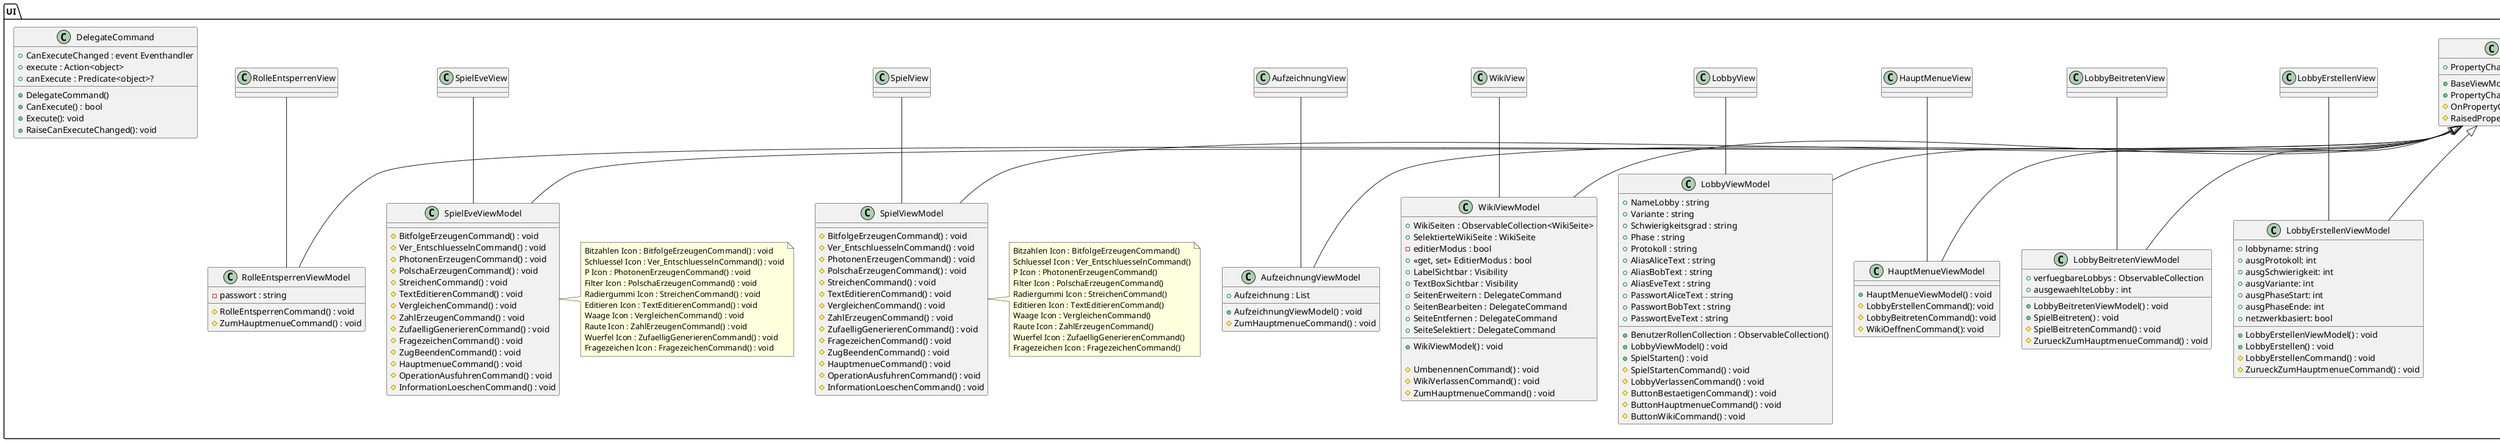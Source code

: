 @startuml name

skinparam pageMargin 10
skinparam pageExternalColor gray
skinparam pageBorderColor black

/'************************************************************'/
/'PACKAGE UI												  '/
/'************************************************************'/
package UI
{
	together{
		class MainViewModel
		{
			+ MainViewModel(Navigator)
			+ CurrentViewModel : BaseViewModel
			- OnCurrentViewModelChanged() : void
		}

		class Navigator
		{
			+ CurrentViewModel() : BaseViewModel
			+ CurrentViewModelChanged() : Event Action
			- OnCurrentViewModelChanged() : void
		}

		class BaseViewModel
		{
			+ PropertyChanged : event
			+ BaseViewModel() : void
			+ PropertyChangedEventHandler() : event
			# OnPropertyChanged() : void
			# RaisedPropertyChanged() : void
		}
	}

	together{
		class LobbyErstellenViewModel
		{
			+ lobbyname: string 
			+ ausgProtokoll: int 
			+ ausgSchwierigkeit: int 
			+ ausgVariante: int 
			+ ausgPhaseStart: int 
			+ ausgPhaseEnde: int 
			+ netzwerkbasiert: bool 
			+ LobbyErstellenViewModel() : void
			+ LobbyErstellen() : void
			# LobbyErstellenCommand() : void
			# ZurueckZumHauptmenueCommand() : void
		}

		class LobbyErstellenView
		{
		}
	}
	
	together{
		class LobbyBeitretenViewModel
		{
			+ verfuegbareLobbys : ObservableCollection 
			+ ausgewaehlteLobby : int 
			+ LobbyBeitretenViewModel() : void 
			+ SpielBeitreten() : void 
			# SpielBeitretenCommand() : void 
			# ZurueckZumHauptmenueCommand() : void 
		}

		class LobbyBeitretenView
		{
		}
	}
	
	together{
		class HauptMenueViewModel
		{
			+ HauptMenueViewModel() : void
			# LobbyErstellenCommand(): void
			# LobbyBeitretenCommand(): void
			# WikiOeffnenCommand(): void
		}
			
		class HauptMenueView
		{
		}
	}
	
	together{
		class LobbyViewModel
		{
			+ NameLobby : string
			+ Variante : string
			+ Schwierigkeitsgrad : string
			+ Phase : string
			+ Protokoll : string
			+ AliasAliceText : string
			+ AliasBobText : string
			+ AliasEveText : string
			+ PasswortAliceText : string
			+ PasswortBobText : string
			+ PasswortEveText : string
			+ BenutzerRollenCollection : ObservableCollection()
			+ LobbyViewModel() : void
			+ SpielStarten() : void
			# SpielStartenCommand() : void
			# LobbyVerlassenCommand() : void
			# ButtonBestaetigenCommand() : void
			# ButtonHauptmenueCommand() : void
			# ButtonWikiCommand() : void
		}

		class LobbyView
		{
		}
	}
	
	together{
		class WikiViewModel
		{
			+ WikiSeiten : ObservableCollection<WikiSeite>
			+ SelektierteWikiSeite : WikiSeite
			- editierModus : bool
			+ <<get, set>> EditierModus : bool
			+ LabelSichtbar : Visibility
			+ TextBoxSichtbar : Visibility
			+ SeitenErweitern : DelegateCommand
			+ SeitenBearbeiten : DelegateCommand
			+ SeiteEntfernen : DelegateCommand
			+ SeiteSelektiert : DelegateCommand
			+ WikiViewModel() : void

			# UmbenennenCommand() : void
			# WikiVerlassenCommand() : void
			# ZumHauptmenueCommand() : void
		}

		class WikiView
		{
		}
	}
	

	together{
		class AufzeichnungViewModel
		{
			+ Aufzeichnung : List
			+ AufzeichnungViewModel() : void
			# ZumHauptmenueCommand() : void
		}

		class AufzeichnungView
		{
		}
	}

	together{
		class SpielViewModel
		{
			# BitfolgeErzeugenCommand() : void /'Bitzahlen Icon'/
			# Ver_EntschluesselnCommand() : void /'Schluessel Icon'/
			# PhotonenErzeugenCommand() : void /'P Icon'/
			# PolschaErzeugenCommand() : void /'Filter Icon'/
			# StreichenCommand() : void /'Radiergummi Icon'/
			# TextEditierenCommand() : void /'Editieren Icon'/
			# VergleichenCommand() : void /'Waage Icon'/
			# ZahlErzeugenCommand() : void /'Raute Icon'/
			# ZufaelligGenerierenCommand() : void /'Wuerfel Icon'/
			# FragezeichenCommand() : void /'Fragezeichen Icon'/
			# ZugBeendenCommand() : void
			# HauptmenueCommand() : void
			# OperationAusfuhrenCommand() : void
			# InformationLoeschenCommand() : void
		}
		
		class SpielView
		{
		}

		note right of SpielViewModel
		Bitzahlen Icon : BitfolgeErzeugenCommand()
		Schluessel Icon : Ver_EntschluesselnCommand()
		P Icon : PhotonenErzeugenCommand()
		Filter Icon : PolschaErzeugenCommand()
		Radiergummi Icon : StreichenCommand()
		Editieren Icon : TextEditierenCommand()
		Waage Icon : VergleichenCommand()
		Raute Icon : ZahlErzeugenCommand()
		Wuerfel Icon : ZufaelligGenerierenCommand()
		Fragezeichen Icon : FragezeichenCommand()
		end note
	}

	together{
		class SpielEveViewModel
		{
			# BitfolgeErzeugenCommand() : void /'Bitzahlen Icon'/
			# Ver_EntschluesselnCommand() : void /'Schluessel Icon'/
			# PhotonenErzeugenCommand() : void /'P Icon'/
			# PolschaErzeugenCommand() : void /'Filter Icon'/
			# StreichenCommand() : void /'Radiergummi Icon'/
			# TextEditierenCommand() : void /'Editieren Icon'/
			# VergleichenCommand() : void /'Waage Icon'/
			# ZahlErzeugenCommand() : void /'Raute Icon'/
			# ZufaelligGenerierenCommand() : void /'Wuerfel Icon'/
			# FragezeichenCommand() : void /'Fragezeichen Icon'/
			# ZugBeendenCommand() : void
			# HauptmenueCommand() : void
			# OperationAusfuhrenCommand() : void
			# InformationLoeschenCommand() : void
		}

		class SpielEveView
		{
		}

		note right of SpielEveViewModel
		Bitzahlen Icon : BitfolgeErzeugenCommand() : void
		Schluessel Icon : Ver_EntschluesselnCommand() : void
		P Icon : PhotonenErzeugenCommand() : void
		Filter Icon : PolschaErzeugenCommand() : void
		Radiergummi Icon : StreichenCommand() : void
		Editieren Icon : TextEditierenCommand() : void
		Waage Icon : VergleichenCommand() : void
		Raute Icon : ZahlErzeugenCommand() : void
		Wuerfel Icon : ZufaelligGenerierenCommand() : void
		Fragezeichen Icon : FragezeichenCommand() : void
		end note
	}
	
	together{
		class RolleEntsperrenViewModel
		{
			- passwort : string
			# RolleEntsperrenCommand() : void 
			# ZumHauptmenueCommand() : void
		}

		class RolleEntsperrenView
		{
		}
	}

	class DelegateCommand
	{
		+ CanExecuteChanged : event Eventhandler
		+ execute : Action<object>
		+ canExecute : Predicate<object>?
		+ DelegateCommand()
		+ CanExecute() : bool
		+ Execute(): void
		+ RaiseCanExecuteChanged(): void
	}
}

BaseViewModel <|-- RolleEntsperrenViewModel
BaseViewModel <|-- AufzeichnungViewModel
BaseViewModel <|-- SpielEveViewModel
BaseViewModel <|-- SpielViewModel
BaseViewModel <|-- LobbyBeitretenViewModel
BaseViewModel <|-- LobbyViewModel
BaseViewModel <|-- WikiViewModel
BaseViewModel <|-- HauptMenueViewModel
BaseViewModel <|-- LobbyErstellenViewModel
BaseViewModel <|-- MainViewModel
Navigator -- MainViewModel
SpielView -- SpielViewModel
SpielEveView -- SpielEveViewModel
RolleEntsperrenView -- RolleEntsperrenViewModel
LobbyErstellenView -- LobbyErstellenViewModel
LobbyBeitretenView -- LobbyBeitretenViewModel
AufzeichnungView -- AufzeichnungViewModel
HauptMenueView -- HauptMenueViewModel
LobbyView -- LobbyViewModel
WikiView -- WikiViewModel

@enduml